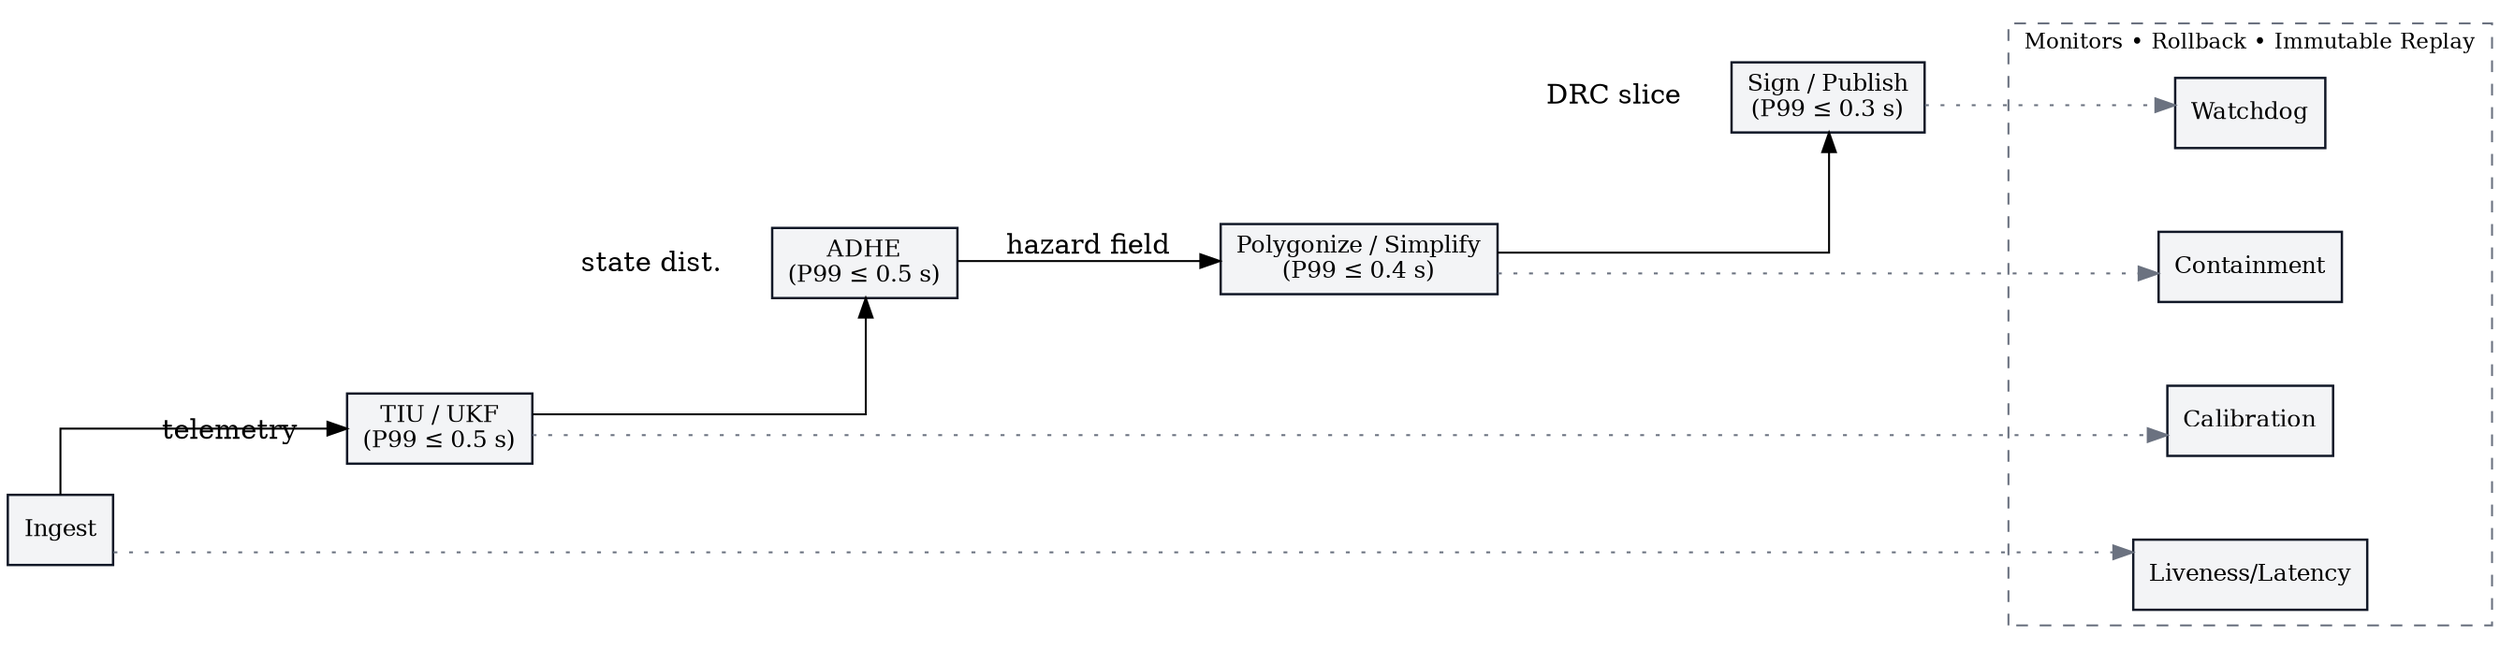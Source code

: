 digraph DRC {
  rankdir=LR; splines=ortho; nodesep=0.6; ranksep=0.7;
  node [shape=roundrect, style=filled, fillcolor="#f3f4f6", color="#111827", penwidth=1.2, fontsize=12];

  Ingest [label="Ingest"];
  TIU [label="TIU / UKF\n(P99 ≤ 0.5 s)"];
  ADHE [label="ADHE\n(P99 ≤ 0.5 s)"];
  Poly [label="Polygonize / Simplify\n(P99 ≤ 0.4 s)"];
  Pub [label="Sign / Publish\n(P99 ≤ 0.3 s)"];

  Ingest -> TIU [label="telemetry"];
  TIU -> ADHE [label="state dist."];
  ADHE -> Poly [label="hazard field"];
  Poly -> Pub [label="DRC slice"];

  subgraph cluster_ops {
    label="Monitors • Rollback • Immutable Replay";
    style=dashed; color="#6b7280"; fontsize=11;
    L [label="Liveness/Latency"]; C [label="Calibration"]; K [label="Containment"]; W [label="Watchdog"];
    {rank=same; L; C; K; W;}
  }

  Ingest -> L [style=dotted, color="#6b7280"];
  TIU -> C [style=dotted, color="#6b7280"];
  Poly -> K [style=dotted, color="#6b7280"];
  Pub -> W [style=dotted, color="#6b7280"];
}